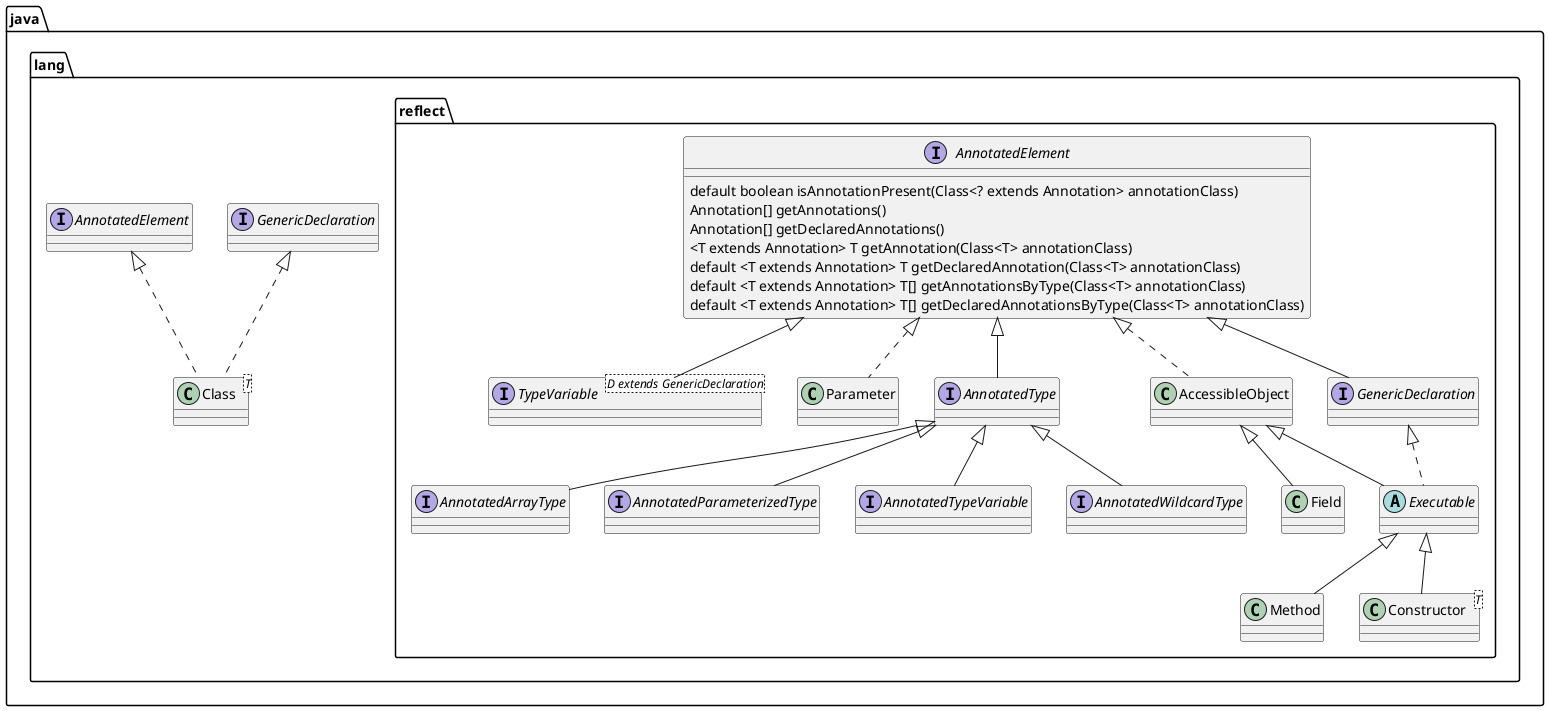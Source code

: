 @startuml

package java.lang{
    package java.lang.reflect{
        interface AnnotatedElement{
            default boolean isAnnotationPresent(Class<? extends Annotation> annotationClass)
            Annotation[] getAnnotations()
            Annotation[] getDeclaredAnnotations()
            <T extends Annotation> T getAnnotation(Class<T> annotationClass)
            default <T extends Annotation> T getDeclaredAnnotation(Class<T> annotationClass)
            default <T extends Annotation> T[] getAnnotationsByType(Class<T> annotationClass)
            default <T extends Annotation> T[] getDeclaredAnnotationsByType(Class<T> annotationClass)
        }
        interface TypeVariable<D extends GenericDeclaration> extends AnnotatedElement
        class Parameter implements AnnotatedElement
        interface AnnotatedType extends AnnotatedElement
        interface AnnotatedArrayType extends AnnotatedType
        interface AnnotatedParameterizedType extends AnnotatedType
        interface AnnotatedTypeVariable extends AnnotatedType
        class AccessibleObject implements AnnotatedElement
        class Field extends AccessibleObject
        interface GenericDeclaration extends AnnotatedElement
        abstract class Executable extends AccessibleObject implements GenericDeclaration
        class Method extends Executable
        class Constructor<T> extends Executable
        interface AnnotatedWildcardType extends AnnotatedType
    }
    class Class<T> implements GenericDeclaration,AnnotatedElement
}

@enduml